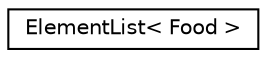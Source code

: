 digraph "Graphical Class Hierarchy"
{
  edge [fontname="Helvetica",fontsize="10",labelfontname="Helvetica",labelfontsize="10"];
  node [fontname="Helvetica",fontsize="10",shape=record];
  rankdir="LR";
  Node0 [label="ElementList\< Food \>",height=0.2,width=0.4,color="black", fillcolor="white", style="filled",URL="$struct_element_list.html"];
}
